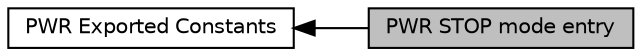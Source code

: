 digraph "PWR STOP mode entry"
{
  edge [fontname="Helvetica",fontsize="10",labelfontname="Helvetica",labelfontsize="10"];
  node [fontname="Helvetica",fontsize="10",shape=box];
  rankdir=LR;
  Node2 [label="PWR Exported Constants",height=0.2,width=0.4,color="black", fillcolor="white", style="filled",URL="$group__PWR__Exported__Constants.html",tooltip=" "];
  Node1 [label="PWR STOP mode entry",height=0.2,width=0.4,color="black", fillcolor="grey75", style="filled", fontcolor="black",tooltip=" "];
  Node2->Node1 [shape=plaintext, dir="back", style="solid"];
}
